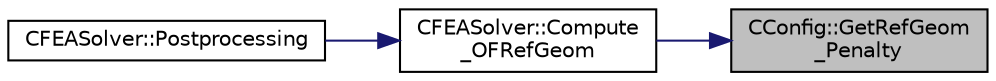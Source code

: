 digraph "CConfig::GetRefGeom_Penalty"
{
 // LATEX_PDF_SIZE
  edge [fontname="Helvetica",fontsize="10",labelfontname="Helvetica",labelfontsize="10"];
  node [fontname="Helvetica",fontsize="10",shape=record];
  rankdir="RL";
  Node1 [label="CConfig::GetRefGeom\l_Penalty",height=0.2,width=0.4,color="black", fillcolor="grey75", style="filled", fontcolor="black",tooltip="Get the penalty weight value for the objective function."];
  Node1 -> Node2 [dir="back",color="midnightblue",fontsize="10",style="solid",fontname="Helvetica"];
  Node2 [label="CFEASolver::Compute\l_OFRefGeom",height=0.2,width=0.4,color="black", fillcolor="white", style="filled",URL="$classCFEASolver.html#a19e9ecb594a92b0423fe5bd76977733f",tooltip="Compute the objective function for a reference geometry."];
  Node2 -> Node3 [dir="back",color="midnightblue",fontsize="10",style="solid",fontname="Helvetica"];
  Node3 [label="CFEASolver::Postprocessing",height=0.2,width=0.4,color="black", fillcolor="white", style="filled",URL="$classCFEASolver.html#ab4fa9086b598c5778c9c0403a5626d1b",tooltip="Postprocessing."];
}
